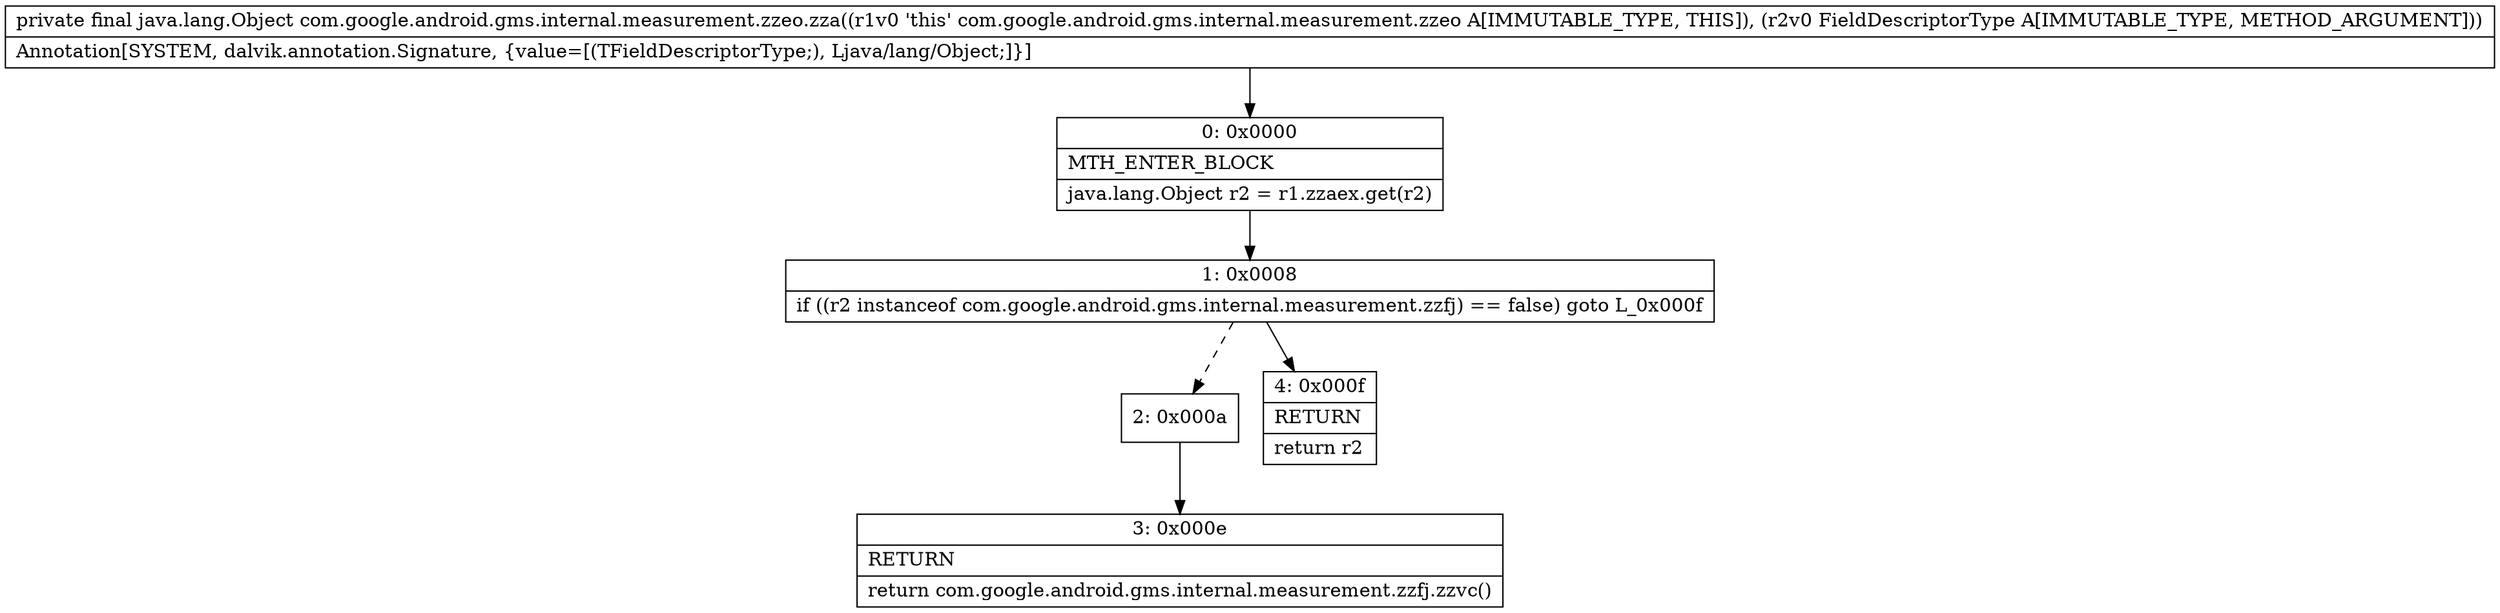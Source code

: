 digraph "CFG forcom.google.android.gms.internal.measurement.zzeo.zza(Lcom\/google\/android\/gms\/internal\/measurement\/zzeq;)Ljava\/lang\/Object;" {
Node_0 [shape=record,label="{0\:\ 0x0000|MTH_ENTER_BLOCK\l|java.lang.Object r2 = r1.zzaex.get(r2)\l}"];
Node_1 [shape=record,label="{1\:\ 0x0008|if ((r2 instanceof com.google.android.gms.internal.measurement.zzfj) == false) goto L_0x000f\l}"];
Node_2 [shape=record,label="{2\:\ 0x000a}"];
Node_3 [shape=record,label="{3\:\ 0x000e|RETURN\l|return com.google.android.gms.internal.measurement.zzfj.zzvc()\l}"];
Node_4 [shape=record,label="{4\:\ 0x000f|RETURN\l|return r2\l}"];
MethodNode[shape=record,label="{private final java.lang.Object com.google.android.gms.internal.measurement.zzeo.zza((r1v0 'this' com.google.android.gms.internal.measurement.zzeo A[IMMUTABLE_TYPE, THIS]), (r2v0 FieldDescriptorType A[IMMUTABLE_TYPE, METHOD_ARGUMENT]))  | Annotation[SYSTEM, dalvik.annotation.Signature, \{value=[(TFieldDescriptorType;), Ljava\/lang\/Object;]\}]\l}"];
MethodNode -> Node_0;
Node_0 -> Node_1;
Node_1 -> Node_2[style=dashed];
Node_1 -> Node_4;
Node_2 -> Node_3;
}

